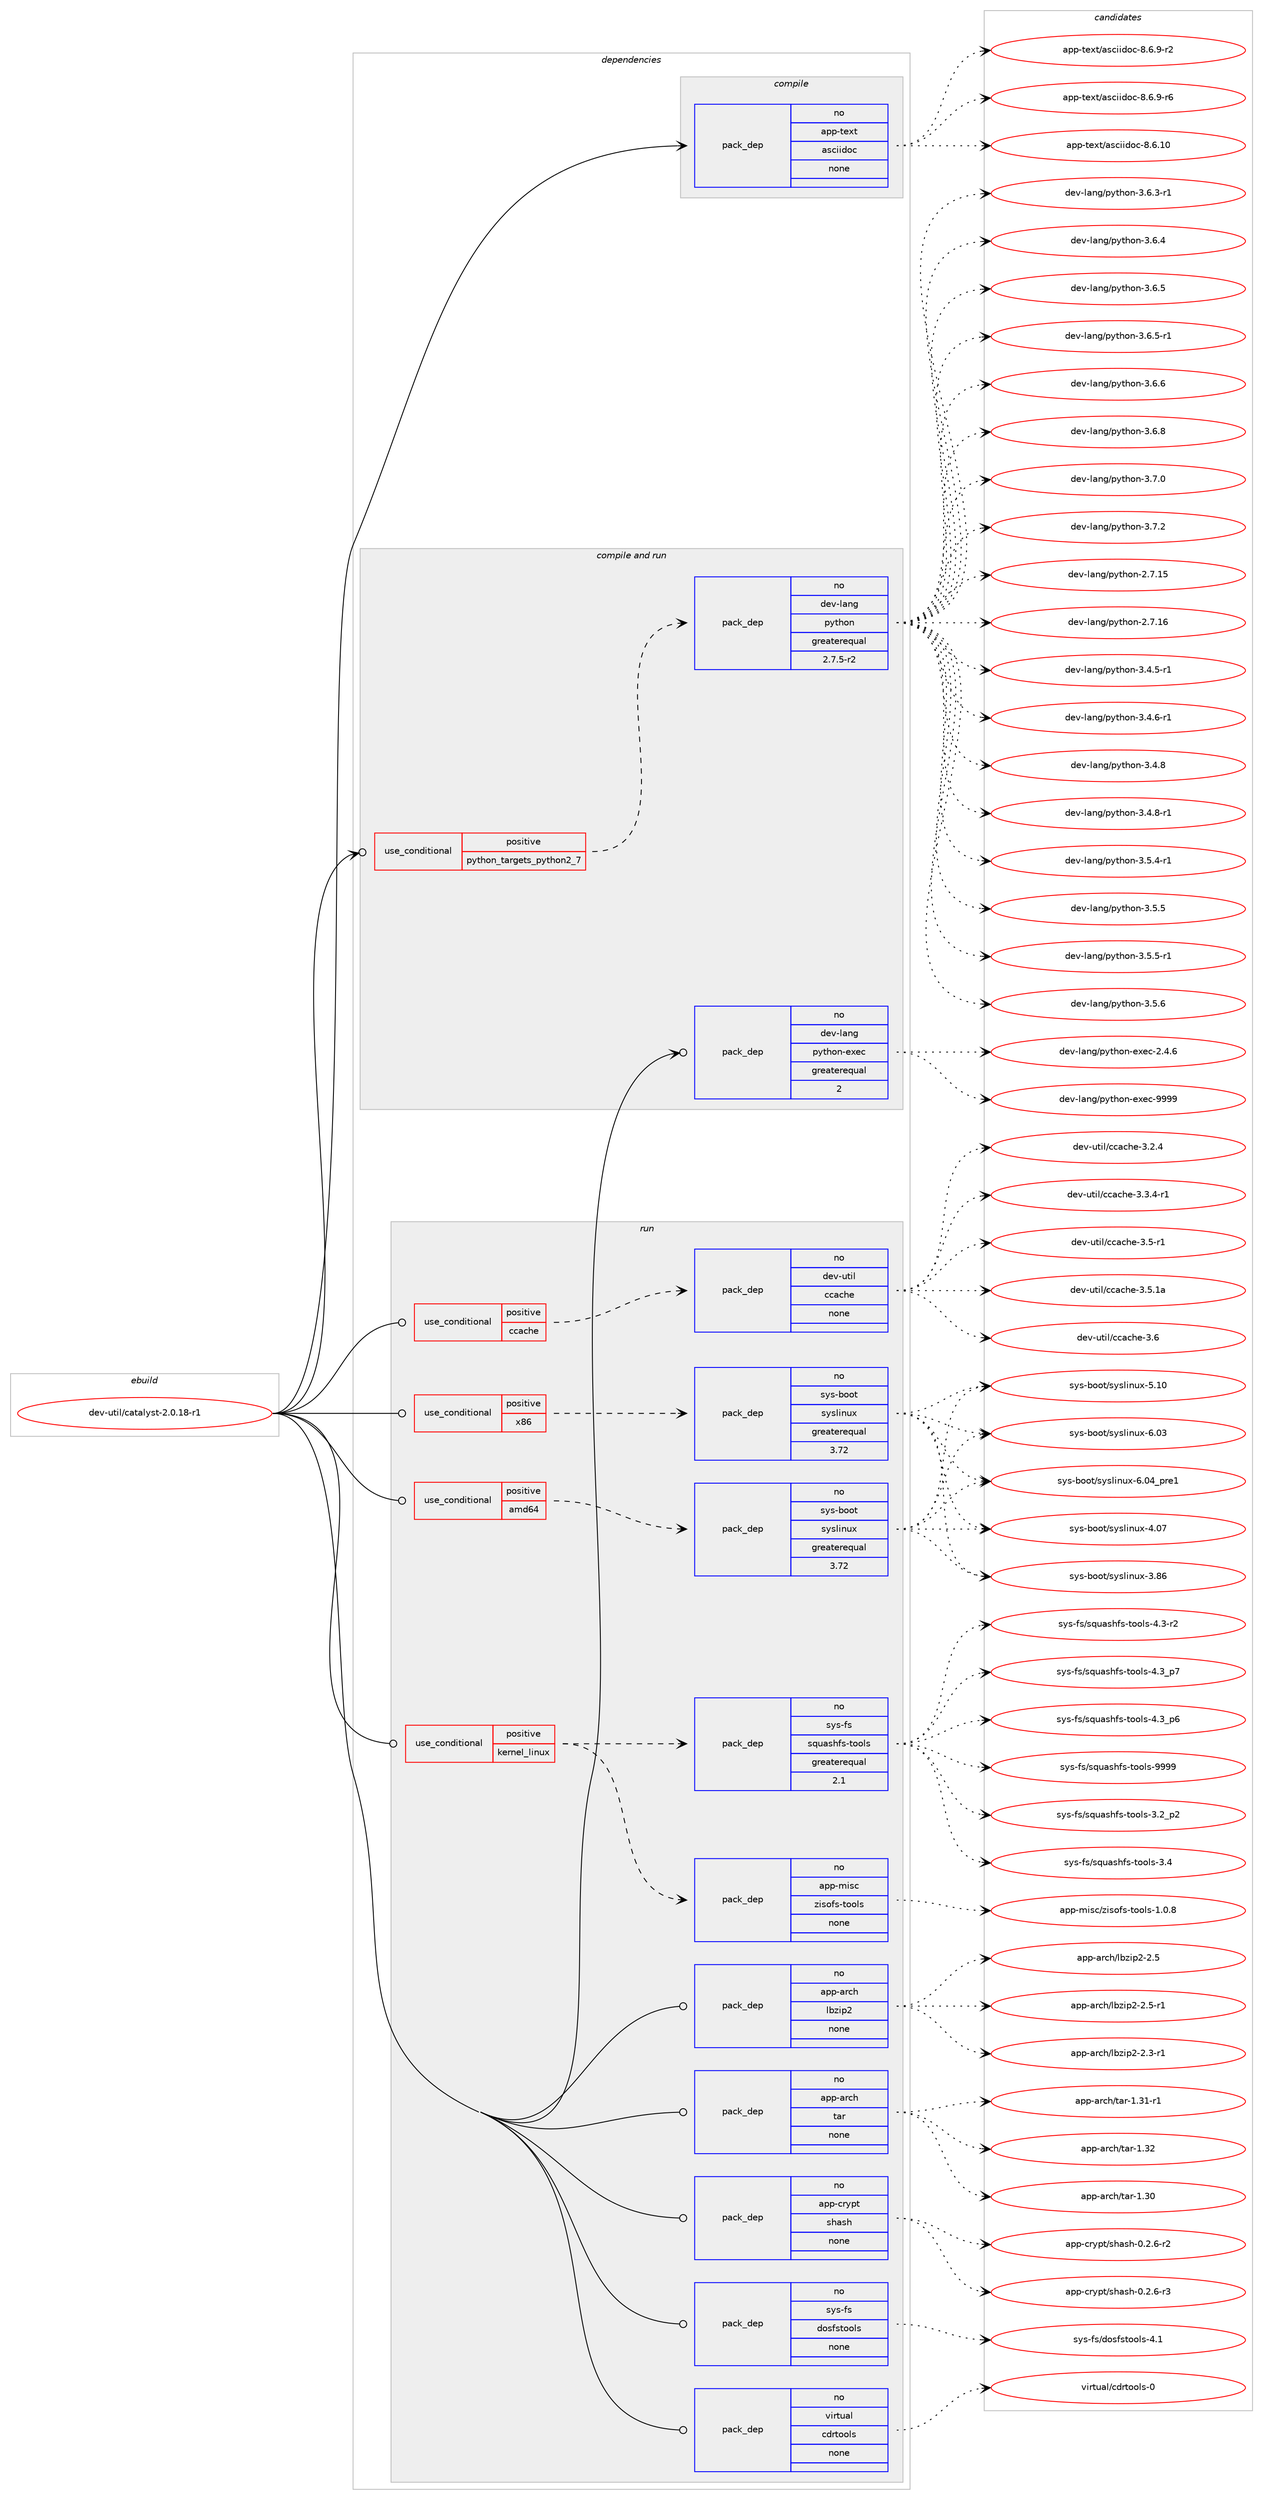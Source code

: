 digraph prolog {

# *************
# Graph options
# *************

newrank=true;
concentrate=true;
compound=true;
graph [rankdir=LR,fontname=Helvetica,fontsize=10,ranksep=1.5];#, ranksep=2.5, nodesep=0.2];
edge  [arrowhead=vee];
node  [fontname=Helvetica,fontsize=10];

# **********
# The ebuild
# **********

subgraph cluster_leftcol {
color=gray;
rank=same;
label=<<i>ebuild</i>>;
id [label="dev-util/catalyst-2.0.18-r1", color=red, width=4, href="../dev-util/catalyst-2.0.18-r1.svg"];
}

# ****************
# The dependencies
# ****************

subgraph cluster_midcol {
color=gray;
label=<<i>dependencies</i>>;
subgraph cluster_compile {
fillcolor="#eeeeee";
style=filled;
label=<<i>compile</i>>;
subgraph pack1094911 {
dependency1541869 [label=<<TABLE BORDER="0" CELLBORDER="1" CELLSPACING="0" CELLPADDING="4" WIDTH="220"><TR><TD ROWSPAN="6" CELLPADDING="30">pack_dep</TD></TR><TR><TD WIDTH="110">no</TD></TR><TR><TD>app-text</TD></TR><TR><TD>asciidoc</TD></TR><TR><TD>none</TD></TR><TR><TD></TD></TR></TABLE>>, shape=none, color=blue];
}
id:e -> dependency1541869:w [weight=20,style="solid",arrowhead="vee"];
}
subgraph cluster_compileandrun {
fillcolor="#eeeeee";
style=filled;
label=<<i>compile and run</i>>;
subgraph cond423359 {
dependency1541870 [label=<<TABLE BORDER="0" CELLBORDER="1" CELLSPACING="0" CELLPADDING="4"><TR><TD ROWSPAN="3" CELLPADDING="10">use_conditional</TD></TR><TR><TD>positive</TD></TR><TR><TD>python_targets_python2_7</TD></TR></TABLE>>, shape=none, color=red];
subgraph pack1094912 {
dependency1541871 [label=<<TABLE BORDER="0" CELLBORDER="1" CELLSPACING="0" CELLPADDING="4" WIDTH="220"><TR><TD ROWSPAN="6" CELLPADDING="30">pack_dep</TD></TR><TR><TD WIDTH="110">no</TD></TR><TR><TD>dev-lang</TD></TR><TR><TD>python</TD></TR><TR><TD>greaterequal</TD></TR><TR><TD>2.7.5-r2</TD></TR></TABLE>>, shape=none, color=blue];
}
dependency1541870:e -> dependency1541871:w [weight=20,style="dashed",arrowhead="vee"];
}
id:e -> dependency1541870:w [weight=20,style="solid",arrowhead="odotvee"];
subgraph pack1094913 {
dependency1541872 [label=<<TABLE BORDER="0" CELLBORDER="1" CELLSPACING="0" CELLPADDING="4" WIDTH="220"><TR><TD ROWSPAN="6" CELLPADDING="30">pack_dep</TD></TR><TR><TD WIDTH="110">no</TD></TR><TR><TD>dev-lang</TD></TR><TR><TD>python-exec</TD></TR><TR><TD>greaterequal</TD></TR><TR><TD>2</TD></TR></TABLE>>, shape=none, color=blue];
}
id:e -> dependency1541872:w [weight=20,style="solid",arrowhead="odotvee"];
}
subgraph cluster_run {
fillcolor="#eeeeee";
style=filled;
label=<<i>run</i>>;
subgraph cond423360 {
dependency1541873 [label=<<TABLE BORDER="0" CELLBORDER="1" CELLSPACING="0" CELLPADDING="4"><TR><TD ROWSPAN="3" CELLPADDING="10">use_conditional</TD></TR><TR><TD>positive</TD></TR><TR><TD>amd64</TD></TR></TABLE>>, shape=none, color=red];
subgraph pack1094914 {
dependency1541874 [label=<<TABLE BORDER="0" CELLBORDER="1" CELLSPACING="0" CELLPADDING="4" WIDTH="220"><TR><TD ROWSPAN="6" CELLPADDING="30">pack_dep</TD></TR><TR><TD WIDTH="110">no</TD></TR><TR><TD>sys-boot</TD></TR><TR><TD>syslinux</TD></TR><TR><TD>greaterequal</TD></TR><TR><TD>3.72</TD></TR></TABLE>>, shape=none, color=blue];
}
dependency1541873:e -> dependency1541874:w [weight=20,style="dashed",arrowhead="vee"];
}
id:e -> dependency1541873:w [weight=20,style="solid",arrowhead="odot"];
subgraph cond423361 {
dependency1541875 [label=<<TABLE BORDER="0" CELLBORDER="1" CELLSPACING="0" CELLPADDING="4"><TR><TD ROWSPAN="3" CELLPADDING="10">use_conditional</TD></TR><TR><TD>positive</TD></TR><TR><TD>ccache</TD></TR></TABLE>>, shape=none, color=red];
subgraph pack1094915 {
dependency1541876 [label=<<TABLE BORDER="0" CELLBORDER="1" CELLSPACING="0" CELLPADDING="4" WIDTH="220"><TR><TD ROWSPAN="6" CELLPADDING="30">pack_dep</TD></TR><TR><TD WIDTH="110">no</TD></TR><TR><TD>dev-util</TD></TR><TR><TD>ccache</TD></TR><TR><TD>none</TD></TR><TR><TD></TD></TR></TABLE>>, shape=none, color=blue];
}
dependency1541875:e -> dependency1541876:w [weight=20,style="dashed",arrowhead="vee"];
}
id:e -> dependency1541875:w [weight=20,style="solid",arrowhead="odot"];
subgraph cond423362 {
dependency1541877 [label=<<TABLE BORDER="0" CELLBORDER="1" CELLSPACING="0" CELLPADDING="4"><TR><TD ROWSPAN="3" CELLPADDING="10">use_conditional</TD></TR><TR><TD>positive</TD></TR><TR><TD>kernel_linux</TD></TR></TABLE>>, shape=none, color=red];
subgraph pack1094916 {
dependency1541878 [label=<<TABLE BORDER="0" CELLBORDER="1" CELLSPACING="0" CELLPADDING="4" WIDTH="220"><TR><TD ROWSPAN="6" CELLPADDING="30">pack_dep</TD></TR><TR><TD WIDTH="110">no</TD></TR><TR><TD>app-misc</TD></TR><TR><TD>zisofs-tools</TD></TR><TR><TD>none</TD></TR><TR><TD></TD></TR></TABLE>>, shape=none, color=blue];
}
dependency1541877:e -> dependency1541878:w [weight=20,style="dashed",arrowhead="vee"];
subgraph pack1094917 {
dependency1541879 [label=<<TABLE BORDER="0" CELLBORDER="1" CELLSPACING="0" CELLPADDING="4" WIDTH="220"><TR><TD ROWSPAN="6" CELLPADDING="30">pack_dep</TD></TR><TR><TD WIDTH="110">no</TD></TR><TR><TD>sys-fs</TD></TR><TR><TD>squashfs-tools</TD></TR><TR><TD>greaterequal</TD></TR><TR><TD>2.1</TD></TR></TABLE>>, shape=none, color=blue];
}
dependency1541877:e -> dependency1541879:w [weight=20,style="dashed",arrowhead="vee"];
}
id:e -> dependency1541877:w [weight=20,style="solid",arrowhead="odot"];
subgraph cond423363 {
dependency1541880 [label=<<TABLE BORDER="0" CELLBORDER="1" CELLSPACING="0" CELLPADDING="4"><TR><TD ROWSPAN="3" CELLPADDING="10">use_conditional</TD></TR><TR><TD>positive</TD></TR><TR><TD>x86</TD></TR></TABLE>>, shape=none, color=red];
subgraph pack1094918 {
dependency1541881 [label=<<TABLE BORDER="0" CELLBORDER="1" CELLSPACING="0" CELLPADDING="4" WIDTH="220"><TR><TD ROWSPAN="6" CELLPADDING="30">pack_dep</TD></TR><TR><TD WIDTH="110">no</TD></TR><TR><TD>sys-boot</TD></TR><TR><TD>syslinux</TD></TR><TR><TD>greaterequal</TD></TR><TR><TD>3.72</TD></TR></TABLE>>, shape=none, color=blue];
}
dependency1541880:e -> dependency1541881:w [weight=20,style="dashed",arrowhead="vee"];
}
id:e -> dependency1541880:w [weight=20,style="solid",arrowhead="odot"];
subgraph pack1094919 {
dependency1541882 [label=<<TABLE BORDER="0" CELLBORDER="1" CELLSPACING="0" CELLPADDING="4" WIDTH="220"><TR><TD ROWSPAN="6" CELLPADDING="30">pack_dep</TD></TR><TR><TD WIDTH="110">no</TD></TR><TR><TD>app-arch</TD></TR><TR><TD>lbzip2</TD></TR><TR><TD>none</TD></TR><TR><TD></TD></TR></TABLE>>, shape=none, color=blue];
}
id:e -> dependency1541882:w [weight=20,style="solid",arrowhead="odot"];
subgraph pack1094920 {
dependency1541883 [label=<<TABLE BORDER="0" CELLBORDER="1" CELLSPACING="0" CELLPADDING="4" WIDTH="220"><TR><TD ROWSPAN="6" CELLPADDING="30">pack_dep</TD></TR><TR><TD WIDTH="110">no</TD></TR><TR><TD>app-arch</TD></TR><TR><TD>tar</TD></TR><TR><TD>none</TD></TR><TR><TD></TD></TR></TABLE>>, shape=none, color=blue];
}
id:e -> dependency1541883:w [weight=20,style="solid",arrowhead="odot"];
subgraph pack1094921 {
dependency1541884 [label=<<TABLE BORDER="0" CELLBORDER="1" CELLSPACING="0" CELLPADDING="4" WIDTH="220"><TR><TD ROWSPAN="6" CELLPADDING="30">pack_dep</TD></TR><TR><TD WIDTH="110">no</TD></TR><TR><TD>app-crypt</TD></TR><TR><TD>shash</TD></TR><TR><TD>none</TD></TR><TR><TD></TD></TR></TABLE>>, shape=none, color=blue];
}
id:e -> dependency1541884:w [weight=20,style="solid",arrowhead="odot"];
subgraph pack1094922 {
dependency1541885 [label=<<TABLE BORDER="0" CELLBORDER="1" CELLSPACING="0" CELLPADDING="4" WIDTH="220"><TR><TD ROWSPAN="6" CELLPADDING="30">pack_dep</TD></TR><TR><TD WIDTH="110">no</TD></TR><TR><TD>sys-fs</TD></TR><TR><TD>dosfstools</TD></TR><TR><TD>none</TD></TR><TR><TD></TD></TR></TABLE>>, shape=none, color=blue];
}
id:e -> dependency1541885:w [weight=20,style="solid",arrowhead="odot"];
subgraph pack1094923 {
dependency1541886 [label=<<TABLE BORDER="0" CELLBORDER="1" CELLSPACING="0" CELLPADDING="4" WIDTH="220"><TR><TD ROWSPAN="6" CELLPADDING="30">pack_dep</TD></TR><TR><TD WIDTH="110">no</TD></TR><TR><TD>virtual</TD></TR><TR><TD>cdrtools</TD></TR><TR><TD>none</TD></TR><TR><TD></TD></TR></TABLE>>, shape=none, color=blue];
}
id:e -> dependency1541886:w [weight=20,style="solid",arrowhead="odot"];
}
}

# **************
# The candidates
# **************

subgraph cluster_choices {
rank=same;
color=gray;
label=<<i>candidates</i>>;

subgraph choice1094911 {
color=black;
nodesep=1;
choice97112112451161011201164797115991051051001119945564654464948 [label="app-text/asciidoc-8.6.10", color=red, width=4,href="../app-text/asciidoc-8.6.10.svg"];
choice9711211245116101120116479711599105105100111994556465446574511450 [label="app-text/asciidoc-8.6.9-r2", color=red, width=4,href="../app-text/asciidoc-8.6.9-r2.svg"];
choice9711211245116101120116479711599105105100111994556465446574511454 [label="app-text/asciidoc-8.6.9-r6", color=red, width=4,href="../app-text/asciidoc-8.6.9-r6.svg"];
dependency1541869:e -> choice97112112451161011201164797115991051051001119945564654464948:w [style=dotted,weight="100"];
dependency1541869:e -> choice9711211245116101120116479711599105105100111994556465446574511450:w [style=dotted,weight="100"];
dependency1541869:e -> choice9711211245116101120116479711599105105100111994556465446574511454:w [style=dotted,weight="100"];
}
subgraph choice1094912 {
color=black;
nodesep=1;
choice10010111845108971101034711212111610411111045504655464953 [label="dev-lang/python-2.7.15", color=red, width=4,href="../dev-lang/python-2.7.15.svg"];
choice10010111845108971101034711212111610411111045504655464954 [label="dev-lang/python-2.7.16", color=red, width=4,href="../dev-lang/python-2.7.16.svg"];
choice1001011184510897110103471121211161041111104551465246534511449 [label="dev-lang/python-3.4.5-r1", color=red, width=4,href="../dev-lang/python-3.4.5-r1.svg"];
choice1001011184510897110103471121211161041111104551465246544511449 [label="dev-lang/python-3.4.6-r1", color=red, width=4,href="../dev-lang/python-3.4.6-r1.svg"];
choice100101118451089711010347112121116104111110455146524656 [label="dev-lang/python-3.4.8", color=red, width=4,href="../dev-lang/python-3.4.8.svg"];
choice1001011184510897110103471121211161041111104551465246564511449 [label="dev-lang/python-3.4.8-r1", color=red, width=4,href="../dev-lang/python-3.4.8-r1.svg"];
choice1001011184510897110103471121211161041111104551465346524511449 [label="dev-lang/python-3.5.4-r1", color=red, width=4,href="../dev-lang/python-3.5.4-r1.svg"];
choice100101118451089711010347112121116104111110455146534653 [label="dev-lang/python-3.5.5", color=red, width=4,href="../dev-lang/python-3.5.5.svg"];
choice1001011184510897110103471121211161041111104551465346534511449 [label="dev-lang/python-3.5.5-r1", color=red, width=4,href="../dev-lang/python-3.5.5-r1.svg"];
choice100101118451089711010347112121116104111110455146534654 [label="dev-lang/python-3.5.6", color=red, width=4,href="../dev-lang/python-3.5.6.svg"];
choice1001011184510897110103471121211161041111104551465446514511449 [label="dev-lang/python-3.6.3-r1", color=red, width=4,href="../dev-lang/python-3.6.3-r1.svg"];
choice100101118451089711010347112121116104111110455146544652 [label="dev-lang/python-3.6.4", color=red, width=4,href="../dev-lang/python-3.6.4.svg"];
choice100101118451089711010347112121116104111110455146544653 [label="dev-lang/python-3.6.5", color=red, width=4,href="../dev-lang/python-3.6.5.svg"];
choice1001011184510897110103471121211161041111104551465446534511449 [label="dev-lang/python-3.6.5-r1", color=red, width=4,href="../dev-lang/python-3.6.5-r1.svg"];
choice100101118451089711010347112121116104111110455146544654 [label="dev-lang/python-3.6.6", color=red, width=4,href="../dev-lang/python-3.6.6.svg"];
choice100101118451089711010347112121116104111110455146544656 [label="dev-lang/python-3.6.8", color=red, width=4,href="../dev-lang/python-3.6.8.svg"];
choice100101118451089711010347112121116104111110455146554648 [label="dev-lang/python-3.7.0", color=red, width=4,href="../dev-lang/python-3.7.0.svg"];
choice100101118451089711010347112121116104111110455146554650 [label="dev-lang/python-3.7.2", color=red, width=4,href="../dev-lang/python-3.7.2.svg"];
dependency1541871:e -> choice10010111845108971101034711212111610411111045504655464953:w [style=dotted,weight="100"];
dependency1541871:e -> choice10010111845108971101034711212111610411111045504655464954:w [style=dotted,weight="100"];
dependency1541871:e -> choice1001011184510897110103471121211161041111104551465246534511449:w [style=dotted,weight="100"];
dependency1541871:e -> choice1001011184510897110103471121211161041111104551465246544511449:w [style=dotted,weight="100"];
dependency1541871:e -> choice100101118451089711010347112121116104111110455146524656:w [style=dotted,weight="100"];
dependency1541871:e -> choice1001011184510897110103471121211161041111104551465246564511449:w [style=dotted,weight="100"];
dependency1541871:e -> choice1001011184510897110103471121211161041111104551465346524511449:w [style=dotted,weight="100"];
dependency1541871:e -> choice100101118451089711010347112121116104111110455146534653:w [style=dotted,weight="100"];
dependency1541871:e -> choice1001011184510897110103471121211161041111104551465346534511449:w [style=dotted,weight="100"];
dependency1541871:e -> choice100101118451089711010347112121116104111110455146534654:w [style=dotted,weight="100"];
dependency1541871:e -> choice1001011184510897110103471121211161041111104551465446514511449:w [style=dotted,weight="100"];
dependency1541871:e -> choice100101118451089711010347112121116104111110455146544652:w [style=dotted,weight="100"];
dependency1541871:e -> choice100101118451089711010347112121116104111110455146544653:w [style=dotted,weight="100"];
dependency1541871:e -> choice1001011184510897110103471121211161041111104551465446534511449:w [style=dotted,weight="100"];
dependency1541871:e -> choice100101118451089711010347112121116104111110455146544654:w [style=dotted,weight="100"];
dependency1541871:e -> choice100101118451089711010347112121116104111110455146544656:w [style=dotted,weight="100"];
dependency1541871:e -> choice100101118451089711010347112121116104111110455146554648:w [style=dotted,weight="100"];
dependency1541871:e -> choice100101118451089711010347112121116104111110455146554650:w [style=dotted,weight="100"];
}
subgraph choice1094913 {
color=black;
nodesep=1;
choice1001011184510897110103471121211161041111104510112010199455046524654 [label="dev-lang/python-exec-2.4.6", color=red, width=4,href="../dev-lang/python-exec-2.4.6.svg"];
choice10010111845108971101034711212111610411111045101120101994557575757 [label="dev-lang/python-exec-9999", color=red, width=4,href="../dev-lang/python-exec-9999.svg"];
dependency1541872:e -> choice1001011184510897110103471121211161041111104510112010199455046524654:w [style=dotted,weight="100"];
dependency1541872:e -> choice10010111845108971101034711212111610411111045101120101994557575757:w [style=dotted,weight="100"];
}
subgraph choice1094914 {
color=black;
nodesep=1;
choice1151211154598111111116471151211151081051101171204551465654 [label="sys-boot/syslinux-3.86", color=red, width=4,href="../sys-boot/syslinux-3.86.svg"];
choice1151211154598111111116471151211151081051101171204552464855 [label="sys-boot/syslinux-4.07", color=red, width=4,href="../sys-boot/syslinux-4.07.svg"];
choice1151211154598111111116471151211151081051101171204553464948 [label="sys-boot/syslinux-5.10", color=red, width=4,href="../sys-boot/syslinux-5.10.svg"];
choice1151211154598111111116471151211151081051101171204554464851 [label="sys-boot/syslinux-6.03", color=red, width=4,href="../sys-boot/syslinux-6.03.svg"];
choice11512111545981111111164711512111510810511011712045544648529511211410149 [label="sys-boot/syslinux-6.04_pre1", color=red, width=4,href="../sys-boot/syslinux-6.04_pre1.svg"];
dependency1541874:e -> choice1151211154598111111116471151211151081051101171204551465654:w [style=dotted,weight="100"];
dependency1541874:e -> choice1151211154598111111116471151211151081051101171204552464855:w [style=dotted,weight="100"];
dependency1541874:e -> choice1151211154598111111116471151211151081051101171204553464948:w [style=dotted,weight="100"];
dependency1541874:e -> choice1151211154598111111116471151211151081051101171204554464851:w [style=dotted,weight="100"];
dependency1541874:e -> choice11512111545981111111164711512111510810511011712045544648529511211410149:w [style=dotted,weight="100"];
}
subgraph choice1094915 {
color=black;
nodesep=1;
choice100101118451171161051084799999799104101455146504652 [label="dev-util/ccache-3.2.4", color=red, width=4,href="../dev-util/ccache-3.2.4.svg"];
choice1001011184511711610510847999997991041014551465146524511449 [label="dev-util/ccache-3.3.4-r1", color=red, width=4,href="../dev-util/ccache-3.3.4-r1.svg"];
choice100101118451171161051084799999799104101455146534511449 [label="dev-util/ccache-3.5-r1", color=red, width=4,href="../dev-util/ccache-3.5-r1.svg"];
choice10010111845117116105108479999979910410145514653464997 [label="dev-util/ccache-3.5.1a", color=red, width=4,href="../dev-util/ccache-3.5.1a.svg"];
choice10010111845117116105108479999979910410145514654 [label="dev-util/ccache-3.6", color=red, width=4,href="../dev-util/ccache-3.6.svg"];
dependency1541876:e -> choice100101118451171161051084799999799104101455146504652:w [style=dotted,weight="100"];
dependency1541876:e -> choice1001011184511711610510847999997991041014551465146524511449:w [style=dotted,weight="100"];
dependency1541876:e -> choice100101118451171161051084799999799104101455146534511449:w [style=dotted,weight="100"];
dependency1541876:e -> choice10010111845117116105108479999979910410145514653464997:w [style=dotted,weight="100"];
dependency1541876:e -> choice10010111845117116105108479999979910410145514654:w [style=dotted,weight="100"];
}
subgraph choice1094916 {
color=black;
nodesep=1;
choice9711211245109105115994712210511511110211545116111111108115454946484656 [label="app-misc/zisofs-tools-1.0.8", color=red, width=4,href="../app-misc/zisofs-tools-1.0.8.svg"];
dependency1541878:e -> choice9711211245109105115994712210511511110211545116111111108115454946484656:w [style=dotted,weight="100"];
}
subgraph choice1094917 {
color=black;
nodesep=1;
choice11512111545102115471151131179711510410211545116111111108115455146509511250 [label="sys-fs/squashfs-tools-3.2_p2", color=red, width=4,href="../sys-fs/squashfs-tools-3.2_p2.svg"];
choice1151211154510211547115113117971151041021154511611111110811545514652 [label="sys-fs/squashfs-tools-3.4", color=red, width=4,href="../sys-fs/squashfs-tools-3.4.svg"];
choice11512111545102115471151131179711510410211545116111111108115455246514511450 [label="sys-fs/squashfs-tools-4.3-r2", color=red, width=4,href="../sys-fs/squashfs-tools-4.3-r2.svg"];
choice11512111545102115471151131179711510410211545116111111108115455246519511254 [label="sys-fs/squashfs-tools-4.3_p6", color=red, width=4,href="../sys-fs/squashfs-tools-4.3_p6.svg"];
choice11512111545102115471151131179711510410211545116111111108115455246519511255 [label="sys-fs/squashfs-tools-4.3_p7", color=red, width=4,href="../sys-fs/squashfs-tools-4.3_p7.svg"];
choice115121115451021154711511311797115104102115451161111111081154557575757 [label="sys-fs/squashfs-tools-9999", color=red, width=4,href="../sys-fs/squashfs-tools-9999.svg"];
dependency1541879:e -> choice11512111545102115471151131179711510410211545116111111108115455146509511250:w [style=dotted,weight="100"];
dependency1541879:e -> choice1151211154510211547115113117971151041021154511611111110811545514652:w [style=dotted,weight="100"];
dependency1541879:e -> choice11512111545102115471151131179711510410211545116111111108115455246514511450:w [style=dotted,weight="100"];
dependency1541879:e -> choice11512111545102115471151131179711510410211545116111111108115455246519511254:w [style=dotted,weight="100"];
dependency1541879:e -> choice11512111545102115471151131179711510410211545116111111108115455246519511255:w [style=dotted,weight="100"];
dependency1541879:e -> choice115121115451021154711511311797115104102115451161111111081154557575757:w [style=dotted,weight="100"];
}
subgraph choice1094918 {
color=black;
nodesep=1;
choice1151211154598111111116471151211151081051101171204551465654 [label="sys-boot/syslinux-3.86", color=red, width=4,href="../sys-boot/syslinux-3.86.svg"];
choice1151211154598111111116471151211151081051101171204552464855 [label="sys-boot/syslinux-4.07", color=red, width=4,href="../sys-boot/syslinux-4.07.svg"];
choice1151211154598111111116471151211151081051101171204553464948 [label="sys-boot/syslinux-5.10", color=red, width=4,href="../sys-boot/syslinux-5.10.svg"];
choice1151211154598111111116471151211151081051101171204554464851 [label="sys-boot/syslinux-6.03", color=red, width=4,href="../sys-boot/syslinux-6.03.svg"];
choice11512111545981111111164711512111510810511011712045544648529511211410149 [label="sys-boot/syslinux-6.04_pre1", color=red, width=4,href="../sys-boot/syslinux-6.04_pre1.svg"];
dependency1541881:e -> choice1151211154598111111116471151211151081051101171204551465654:w [style=dotted,weight="100"];
dependency1541881:e -> choice1151211154598111111116471151211151081051101171204552464855:w [style=dotted,weight="100"];
dependency1541881:e -> choice1151211154598111111116471151211151081051101171204553464948:w [style=dotted,weight="100"];
dependency1541881:e -> choice1151211154598111111116471151211151081051101171204554464851:w [style=dotted,weight="100"];
dependency1541881:e -> choice11512111545981111111164711512111510810511011712045544648529511211410149:w [style=dotted,weight="100"];
}
subgraph choice1094919 {
color=black;
nodesep=1;
choice97112112459711499104471089812210511250455046514511449 [label="app-arch/lbzip2-2.3-r1", color=red, width=4,href="../app-arch/lbzip2-2.3-r1.svg"];
choice9711211245971149910447108981221051125045504653 [label="app-arch/lbzip2-2.5", color=red, width=4,href="../app-arch/lbzip2-2.5.svg"];
choice97112112459711499104471089812210511250455046534511449 [label="app-arch/lbzip2-2.5-r1", color=red, width=4,href="../app-arch/lbzip2-2.5-r1.svg"];
dependency1541882:e -> choice97112112459711499104471089812210511250455046514511449:w [style=dotted,weight="100"];
dependency1541882:e -> choice9711211245971149910447108981221051125045504653:w [style=dotted,weight="100"];
dependency1541882:e -> choice97112112459711499104471089812210511250455046534511449:w [style=dotted,weight="100"];
}
subgraph choice1094920 {
color=black;
nodesep=1;
choice9711211245971149910447116971144549465148 [label="app-arch/tar-1.30", color=red, width=4,href="../app-arch/tar-1.30.svg"];
choice97112112459711499104471169711445494651494511449 [label="app-arch/tar-1.31-r1", color=red, width=4,href="../app-arch/tar-1.31-r1.svg"];
choice9711211245971149910447116971144549465150 [label="app-arch/tar-1.32", color=red, width=4,href="../app-arch/tar-1.32.svg"];
dependency1541883:e -> choice9711211245971149910447116971144549465148:w [style=dotted,weight="100"];
dependency1541883:e -> choice97112112459711499104471169711445494651494511449:w [style=dotted,weight="100"];
dependency1541883:e -> choice9711211245971149910447116971144549465150:w [style=dotted,weight="100"];
}
subgraph choice1094921 {
color=black;
nodesep=1;
choice97112112459911412111211647115104971151044548465046544511450 [label="app-crypt/shash-0.2.6-r2", color=red, width=4,href="../app-crypt/shash-0.2.6-r2.svg"];
choice97112112459911412111211647115104971151044548465046544511451 [label="app-crypt/shash-0.2.6-r3", color=red, width=4,href="../app-crypt/shash-0.2.6-r3.svg"];
dependency1541884:e -> choice97112112459911412111211647115104971151044548465046544511450:w [style=dotted,weight="100"];
dependency1541884:e -> choice97112112459911412111211647115104971151044548465046544511451:w [style=dotted,weight="100"];
}
subgraph choice1094922 {
color=black;
nodesep=1;
choice115121115451021154710011111510211511611111110811545524649 [label="sys-fs/dosfstools-4.1", color=red, width=4,href="../sys-fs/dosfstools-4.1.svg"];
dependency1541885:e -> choice115121115451021154710011111510211511611111110811545524649:w [style=dotted,weight="100"];
}
subgraph choice1094923 {
color=black;
nodesep=1;
choice1181051141161179710847991001141161111111081154548 [label="virtual/cdrtools-0", color=red, width=4,href="../virtual/cdrtools-0.svg"];
dependency1541886:e -> choice1181051141161179710847991001141161111111081154548:w [style=dotted,weight="100"];
}
}

}
